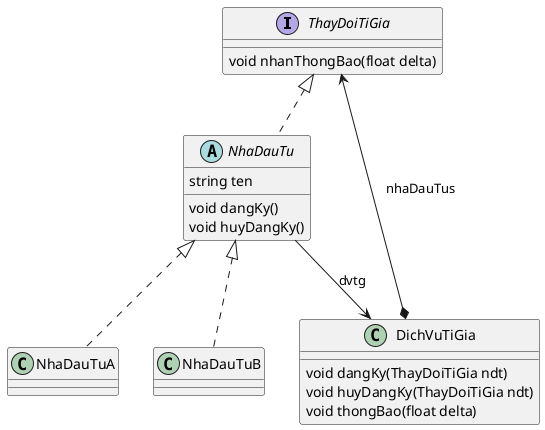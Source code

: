 @startuml
'https://plantuml.com/class-diagram

interface ThayDoiTiGia {
    void nhanThongBao(float delta)
}

class DichVuTiGia {
    void dangKy(ThayDoiTiGia ndt)
    void huyDangKy(ThayDoiTiGia ndt)
    void thongBao(float delta)
}

abstract class NhaDauTu {
    string ten
    void dangKy()
    void huyDangKy()
}

'implement giao dien ThayDoiTiGia
ThayDoiTiGia <|.. NhaDauTu

'thiet lap mqh one-to-many
DichVuTiGia *--> ThayDoiTiGia: "nhaDauTus"

'thiet lap mqh one-to-one
NhaDauTu --> DichVuTiGia: "dvtg"

'implement giao dien NhaDauTu
NhaDauTu <|.. NhaDauTuA
NhaDauTu <|.. NhaDauTuB

@enduml
